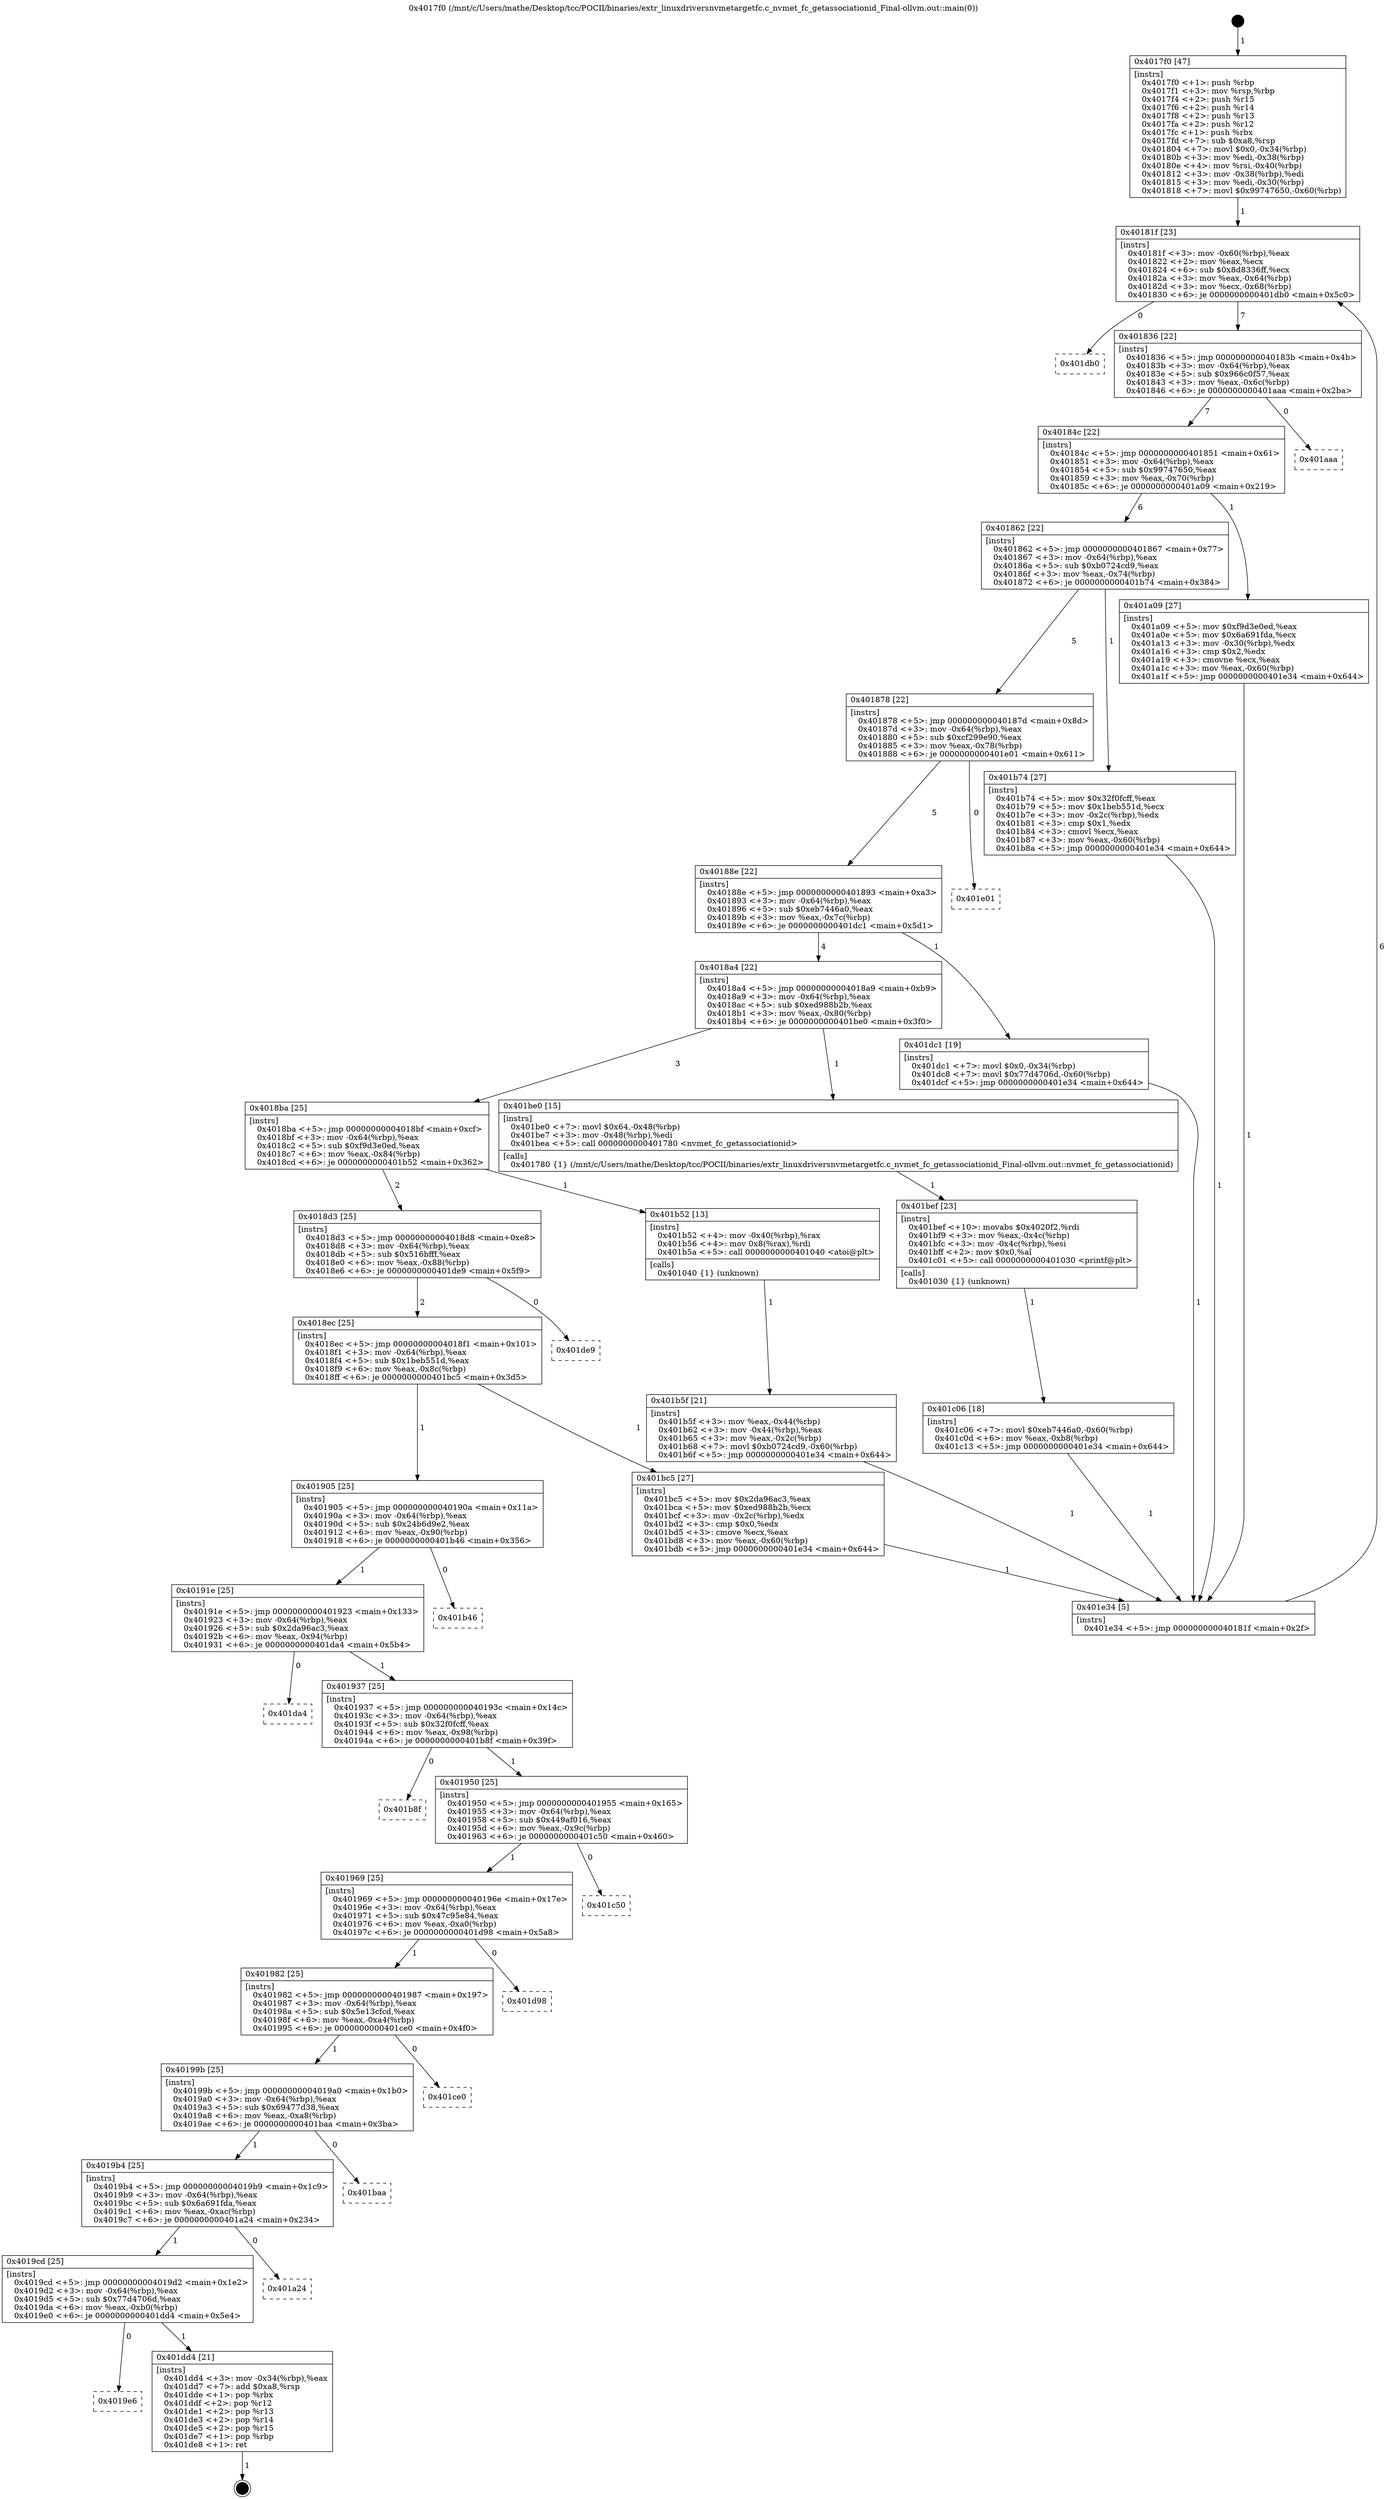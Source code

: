 digraph "0x4017f0" {
  label = "0x4017f0 (/mnt/c/Users/mathe/Desktop/tcc/POCII/binaries/extr_linuxdriversnvmetargetfc.c_nvmet_fc_getassociationid_Final-ollvm.out::main(0))"
  labelloc = "t"
  node[shape=record]

  Entry [label="",width=0.3,height=0.3,shape=circle,fillcolor=black,style=filled]
  "0x40181f" [label="{
     0x40181f [23]\l
     | [instrs]\l
     &nbsp;&nbsp;0x40181f \<+3\>: mov -0x60(%rbp),%eax\l
     &nbsp;&nbsp;0x401822 \<+2\>: mov %eax,%ecx\l
     &nbsp;&nbsp;0x401824 \<+6\>: sub $0x8d8336ff,%ecx\l
     &nbsp;&nbsp;0x40182a \<+3\>: mov %eax,-0x64(%rbp)\l
     &nbsp;&nbsp;0x40182d \<+3\>: mov %ecx,-0x68(%rbp)\l
     &nbsp;&nbsp;0x401830 \<+6\>: je 0000000000401db0 \<main+0x5c0\>\l
  }"]
  "0x401db0" [label="{
     0x401db0\l
  }", style=dashed]
  "0x401836" [label="{
     0x401836 [22]\l
     | [instrs]\l
     &nbsp;&nbsp;0x401836 \<+5\>: jmp 000000000040183b \<main+0x4b\>\l
     &nbsp;&nbsp;0x40183b \<+3\>: mov -0x64(%rbp),%eax\l
     &nbsp;&nbsp;0x40183e \<+5\>: sub $0x966c0f57,%eax\l
     &nbsp;&nbsp;0x401843 \<+3\>: mov %eax,-0x6c(%rbp)\l
     &nbsp;&nbsp;0x401846 \<+6\>: je 0000000000401aaa \<main+0x2ba\>\l
  }"]
  Exit [label="",width=0.3,height=0.3,shape=circle,fillcolor=black,style=filled,peripheries=2]
  "0x401aaa" [label="{
     0x401aaa\l
  }", style=dashed]
  "0x40184c" [label="{
     0x40184c [22]\l
     | [instrs]\l
     &nbsp;&nbsp;0x40184c \<+5\>: jmp 0000000000401851 \<main+0x61\>\l
     &nbsp;&nbsp;0x401851 \<+3\>: mov -0x64(%rbp),%eax\l
     &nbsp;&nbsp;0x401854 \<+5\>: sub $0x99747650,%eax\l
     &nbsp;&nbsp;0x401859 \<+3\>: mov %eax,-0x70(%rbp)\l
     &nbsp;&nbsp;0x40185c \<+6\>: je 0000000000401a09 \<main+0x219\>\l
  }"]
  "0x4019e6" [label="{
     0x4019e6\l
  }", style=dashed]
  "0x401a09" [label="{
     0x401a09 [27]\l
     | [instrs]\l
     &nbsp;&nbsp;0x401a09 \<+5\>: mov $0xf9d3e0ed,%eax\l
     &nbsp;&nbsp;0x401a0e \<+5\>: mov $0x6a691fda,%ecx\l
     &nbsp;&nbsp;0x401a13 \<+3\>: mov -0x30(%rbp),%edx\l
     &nbsp;&nbsp;0x401a16 \<+3\>: cmp $0x2,%edx\l
     &nbsp;&nbsp;0x401a19 \<+3\>: cmovne %ecx,%eax\l
     &nbsp;&nbsp;0x401a1c \<+3\>: mov %eax,-0x60(%rbp)\l
     &nbsp;&nbsp;0x401a1f \<+5\>: jmp 0000000000401e34 \<main+0x644\>\l
  }"]
  "0x401862" [label="{
     0x401862 [22]\l
     | [instrs]\l
     &nbsp;&nbsp;0x401862 \<+5\>: jmp 0000000000401867 \<main+0x77\>\l
     &nbsp;&nbsp;0x401867 \<+3\>: mov -0x64(%rbp),%eax\l
     &nbsp;&nbsp;0x40186a \<+5\>: sub $0xb0724cd9,%eax\l
     &nbsp;&nbsp;0x40186f \<+3\>: mov %eax,-0x74(%rbp)\l
     &nbsp;&nbsp;0x401872 \<+6\>: je 0000000000401b74 \<main+0x384\>\l
  }"]
  "0x401e34" [label="{
     0x401e34 [5]\l
     | [instrs]\l
     &nbsp;&nbsp;0x401e34 \<+5\>: jmp 000000000040181f \<main+0x2f\>\l
  }"]
  "0x4017f0" [label="{
     0x4017f0 [47]\l
     | [instrs]\l
     &nbsp;&nbsp;0x4017f0 \<+1\>: push %rbp\l
     &nbsp;&nbsp;0x4017f1 \<+3\>: mov %rsp,%rbp\l
     &nbsp;&nbsp;0x4017f4 \<+2\>: push %r15\l
     &nbsp;&nbsp;0x4017f6 \<+2\>: push %r14\l
     &nbsp;&nbsp;0x4017f8 \<+2\>: push %r13\l
     &nbsp;&nbsp;0x4017fa \<+2\>: push %r12\l
     &nbsp;&nbsp;0x4017fc \<+1\>: push %rbx\l
     &nbsp;&nbsp;0x4017fd \<+7\>: sub $0xa8,%rsp\l
     &nbsp;&nbsp;0x401804 \<+7\>: movl $0x0,-0x34(%rbp)\l
     &nbsp;&nbsp;0x40180b \<+3\>: mov %edi,-0x38(%rbp)\l
     &nbsp;&nbsp;0x40180e \<+4\>: mov %rsi,-0x40(%rbp)\l
     &nbsp;&nbsp;0x401812 \<+3\>: mov -0x38(%rbp),%edi\l
     &nbsp;&nbsp;0x401815 \<+3\>: mov %edi,-0x30(%rbp)\l
     &nbsp;&nbsp;0x401818 \<+7\>: movl $0x99747650,-0x60(%rbp)\l
  }"]
  "0x401dd4" [label="{
     0x401dd4 [21]\l
     | [instrs]\l
     &nbsp;&nbsp;0x401dd4 \<+3\>: mov -0x34(%rbp),%eax\l
     &nbsp;&nbsp;0x401dd7 \<+7\>: add $0xa8,%rsp\l
     &nbsp;&nbsp;0x401dde \<+1\>: pop %rbx\l
     &nbsp;&nbsp;0x401ddf \<+2\>: pop %r12\l
     &nbsp;&nbsp;0x401de1 \<+2\>: pop %r13\l
     &nbsp;&nbsp;0x401de3 \<+2\>: pop %r14\l
     &nbsp;&nbsp;0x401de5 \<+2\>: pop %r15\l
     &nbsp;&nbsp;0x401de7 \<+1\>: pop %rbp\l
     &nbsp;&nbsp;0x401de8 \<+1\>: ret\l
  }"]
  "0x401b74" [label="{
     0x401b74 [27]\l
     | [instrs]\l
     &nbsp;&nbsp;0x401b74 \<+5\>: mov $0x32f0fcff,%eax\l
     &nbsp;&nbsp;0x401b79 \<+5\>: mov $0x1beb551d,%ecx\l
     &nbsp;&nbsp;0x401b7e \<+3\>: mov -0x2c(%rbp),%edx\l
     &nbsp;&nbsp;0x401b81 \<+3\>: cmp $0x1,%edx\l
     &nbsp;&nbsp;0x401b84 \<+3\>: cmovl %ecx,%eax\l
     &nbsp;&nbsp;0x401b87 \<+3\>: mov %eax,-0x60(%rbp)\l
     &nbsp;&nbsp;0x401b8a \<+5\>: jmp 0000000000401e34 \<main+0x644\>\l
  }"]
  "0x401878" [label="{
     0x401878 [22]\l
     | [instrs]\l
     &nbsp;&nbsp;0x401878 \<+5\>: jmp 000000000040187d \<main+0x8d\>\l
     &nbsp;&nbsp;0x40187d \<+3\>: mov -0x64(%rbp),%eax\l
     &nbsp;&nbsp;0x401880 \<+5\>: sub $0xcf299e90,%eax\l
     &nbsp;&nbsp;0x401885 \<+3\>: mov %eax,-0x78(%rbp)\l
     &nbsp;&nbsp;0x401888 \<+6\>: je 0000000000401e01 \<main+0x611\>\l
  }"]
  "0x4019cd" [label="{
     0x4019cd [25]\l
     | [instrs]\l
     &nbsp;&nbsp;0x4019cd \<+5\>: jmp 00000000004019d2 \<main+0x1e2\>\l
     &nbsp;&nbsp;0x4019d2 \<+3\>: mov -0x64(%rbp),%eax\l
     &nbsp;&nbsp;0x4019d5 \<+5\>: sub $0x77d4706d,%eax\l
     &nbsp;&nbsp;0x4019da \<+6\>: mov %eax,-0xb0(%rbp)\l
     &nbsp;&nbsp;0x4019e0 \<+6\>: je 0000000000401dd4 \<main+0x5e4\>\l
  }"]
  "0x401e01" [label="{
     0x401e01\l
  }", style=dashed]
  "0x40188e" [label="{
     0x40188e [22]\l
     | [instrs]\l
     &nbsp;&nbsp;0x40188e \<+5\>: jmp 0000000000401893 \<main+0xa3\>\l
     &nbsp;&nbsp;0x401893 \<+3\>: mov -0x64(%rbp),%eax\l
     &nbsp;&nbsp;0x401896 \<+5\>: sub $0xeb7446a0,%eax\l
     &nbsp;&nbsp;0x40189b \<+3\>: mov %eax,-0x7c(%rbp)\l
     &nbsp;&nbsp;0x40189e \<+6\>: je 0000000000401dc1 \<main+0x5d1\>\l
  }"]
  "0x401a24" [label="{
     0x401a24\l
  }", style=dashed]
  "0x401dc1" [label="{
     0x401dc1 [19]\l
     | [instrs]\l
     &nbsp;&nbsp;0x401dc1 \<+7\>: movl $0x0,-0x34(%rbp)\l
     &nbsp;&nbsp;0x401dc8 \<+7\>: movl $0x77d4706d,-0x60(%rbp)\l
     &nbsp;&nbsp;0x401dcf \<+5\>: jmp 0000000000401e34 \<main+0x644\>\l
  }"]
  "0x4018a4" [label="{
     0x4018a4 [22]\l
     | [instrs]\l
     &nbsp;&nbsp;0x4018a4 \<+5\>: jmp 00000000004018a9 \<main+0xb9\>\l
     &nbsp;&nbsp;0x4018a9 \<+3\>: mov -0x64(%rbp),%eax\l
     &nbsp;&nbsp;0x4018ac \<+5\>: sub $0xed988b2b,%eax\l
     &nbsp;&nbsp;0x4018b1 \<+3\>: mov %eax,-0x80(%rbp)\l
     &nbsp;&nbsp;0x4018b4 \<+6\>: je 0000000000401be0 \<main+0x3f0\>\l
  }"]
  "0x4019b4" [label="{
     0x4019b4 [25]\l
     | [instrs]\l
     &nbsp;&nbsp;0x4019b4 \<+5\>: jmp 00000000004019b9 \<main+0x1c9\>\l
     &nbsp;&nbsp;0x4019b9 \<+3\>: mov -0x64(%rbp),%eax\l
     &nbsp;&nbsp;0x4019bc \<+5\>: sub $0x6a691fda,%eax\l
     &nbsp;&nbsp;0x4019c1 \<+6\>: mov %eax,-0xac(%rbp)\l
     &nbsp;&nbsp;0x4019c7 \<+6\>: je 0000000000401a24 \<main+0x234\>\l
  }"]
  "0x401be0" [label="{
     0x401be0 [15]\l
     | [instrs]\l
     &nbsp;&nbsp;0x401be0 \<+7\>: movl $0x64,-0x48(%rbp)\l
     &nbsp;&nbsp;0x401be7 \<+3\>: mov -0x48(%rbp),%edi\l
     &nbsp;&nbsp;0x401bea \<+5\>: call 0000000000401780 \<nvmet_fc_getassociationid\>\l
     | [calls]\l
     &nbsp;&nbsp;0x401780 \{1\} (/mnt/c/Users/mathe/Desktop/tcc/POCII/binaries/extr_linuxdriversnvmetargetfc.c_nvmet_fc_getassociationid_Final-ollvm.out::nvmet_fc_getassociationid)\l
  }"]
  "0x4018ba" [label="{
     0x4018ba [25]\l
     | [instrs]\l
     &nbsp;&nbsp;0x4018ba \<+5\>: jmp 00000000004018bf \<main+0xcf\>\l
     &nbsp;&nbsp;0x4018bf \<+3\>: mov -0x64(%rbp),%eax\l
     &nbsp;&nbsp;0x4018c2 \<+5\>: sub $0xf9d3e0ed,%eax\l
     &nbsp;&nbsp;0x4018c7 \<+6\>: mov %eax,-0x84(%rbp)\l
     &nbsp;&nbsp;0x4018cd \<+6\>: je 0000000000401b52 \<main+0x362\>\l
  }"]
  "0x401baa" [label="{
     0x401baa\l
  }", style=dashed]
  "0x401b52" [label="{
     0x401b52 [13]\l
     | [instrs]\l
     &nbsp;&nbsp;0x401b52 \<+4\>: mov -0x40(%rbp),%rax\l
     &nbsp;&nbsp;0x401b56 \<+4\>: mov 0x8(%rax),%rdi\l
     &nbsp;&nbsp;0x401b5a \<+5\>: call 0000000000401040 \<atoi@plt\>\l
     | [calls]\l
     &nbsp;&nbsp;0x401040 \{1\} (unknown)\l
  }"]
  "0x4018d3" [label="{
     0x4018d3 [25]\l
     | [instrs]\l
     &nbsp;&nbsp;0x4018d3 \<+5\>: jmp 00000000004018d8 \<main+0xe8\>\l
     &nbsp;&nbsp;0x4018d8 \<+3\>: mov -0x64(%rbp),%eax\l
     &nbsp;&nbsp;0x4018db \<+5\>: sub $0x516bfff,%eax\l
     &nbsp;&nbsp;0x4018e0 \<+6\>: mov %eax,-0x88(%rbp)\l
     &nbsp;&nbsp;0x4018e6 \<+6\>: je 0000000000401de9 \<main+0x5f9\>\l
  }"]
  "0x401b5f" [label="{
     0x401b5f [21]\l
     | [instrs]\l
     &nbsp;&nbsp;0x401b5f \<+3\>: mov %eax,-0x44(%rbp)\l
     &nbsp;&nbsp;0x401b62 \<+3\>: mov -0x44(%rbp),%eax\l
     &nbsp;&nbsp;0x401b65 \<+3\>: mov %eax,-0x2c(%rbp)\l
     &nbsp;&nbsp;0x401b68 \<+7\>: movl $0xb0724cd9,-0x60(%rbp)\l
     &nbsp;&nbsp;0x401b6f \<+5\>: jmp 0000000000401e34 \<main+0x644\>\l
  }"]
  "0x40199b" [label="{
     0x40199b [25]\l
     | [instrs]\l
     &nbsp;&nbsp;0x40199b \<+5\>: jmp 00000000004019a0 \<main+0x1b0\>\l
     &nbsp;&nbsp;0x4019a0 \<+3\>: mov -0x64(%rbp),%eax\l
     &nbsp;&nbsp;0x4019a3 \<+5\>: sub $0x69477d38,%eax\l
     &nbsp;&nbsp;0x4019a8 \<+6\>: mov %eax,-0xa8(%rbp)\l
     &nbsp;&nbsp;0x4019ae \<+6\>: je 0000000000401baa \<main+0x3ba\>\l
  }"]
  "0x401de9" [label="{
     0x401de9\l
  }", style=dashed]
  "0x4018ec" [label="{
     0x4018ec [25]\l
     | [instrs]\l
     &nbsp;&nbsp;0x4018ec \<+5\>: jmp 00000000004018f1 \<main+0x101\>\l
     &nbsp;&nbsp;0x4018f1 \<+3\>: mov -0x64(%rbp),%eax\l
     &nbsp;&nbsp;0x4018f4 \<+5\>: sub $0x1beb551d,%eax\l
     &nbsp;&nbsp;0x4018f9 \<+6\>: mov %eax,-0x8c(%rbp)\l
     &nbsp;&nbsp;0x4018ff \<+6\>: je 0000000000401bc5 \<main+0x3d5\>\l
  }"]
  "0x401ce0" [label="{
     0x401ce0\l
  }", style=dashed]
  "0x401bc5" [label="{
     0x401bc5 [27]\l
     | [instrs]\l
     &nbsp;&nbsp;0x401bc5 \<+5\>: mov $0x2da96ac3,%eax\l
     &nbsp;&nbsp;0x401bca \<+5\>: mov $0xed988b2b,%ecx\l
     &nbsp;&nbsp;0x401bcf \<+3\>: mov -0x2c(%rbp),%edx\l
     &nbsp;&nbsp;0x401bd2 \<+3\>: cmp $0x0,%edx\l
     &nbsp;&nbsp;0x401bd5 \<+3\>: cmove %ecx,%eax\l
     &nbsp;&nbsp;0x401bd8 \<+3\>: mov %eax,-0x60(%rbp)\l
     &nbsp;&nbsp;0x401bdb \<+5\>: jmp 0000000000401e34 \<main+0x644\>\l
  }"]
  "0x401905" [label="{
     0x401905 [25]\l
     | [instrs]\l
     &nbsp;&nbsp;0x401905 \<+5\>: jmp 000000000040190a \<main+0x11a\>\l
     &nbsp;&nbsp;0x40190a \<+3\>: mov -0x64(%rbp),%eax\l
     &nbsp;&nbsp;0x40190d \<+5\>: sub $0x24b6d9e2,%eax\l
     &nbsp;&nbsp;0x401912 \<+6\>: mov %eax,-0x90(%rbp)\l
     &nbsp;&nbsp;0x401918 \<+6\>: je 0000000000401b46 \<main+0x356\>\l
  }"]
  "0x401bef" [label="{
     0x401bef [23]\l
     | [instrs]\l
     &nbsp;&nbsp;0x401bef \<+10\>: movabs $0x4020f2,%rdi\l
     &nbsp;&nbsp;0x401bf9 \<+3\>: mov %eax,-0x4c(%rbp)\l
     &nbsp;&nbsp;0x401bfc \<+3\>: mov -0x4c(%rbp),%esi\l
     &nbsp;&nbsp;0x401bff \<+2\>: mov $0x0,%al\l
     &nbsp;&nbsp;0x401c01 \<+5\>: call 0000000000401030 \<printf@plt\>\l
     | [calls]\l
     &nbsp;&nbsp;0x401030 \{1\} (unknown)\l
  }"]
  "0x401c06" [label="{
     0x401c06 [18]\l
     | [instrs]\l
     &nbsp;&nbsp;0x401c06 \<+7\>: movl $0xeb7446a0,-0x60(%rbp)\l
     &nbsp;&nbsp;0x401c0d \<+6\>: mov %eax,-0xb8(%rbp)\l
     &nbsp;&nbsp;0x401c13 \<+5\>: jmp 0000000000401e34 \<main+0x644\>\l
  }"]
  "0x401982" [label="{
     0x401982 [25]\l
     | [instrs]\l
     &nbsp;&nbsp;0x401982 \<+5\>: jmp 0000000000401987 \<main+0x197\>\l
     &nbsp;&nbsp;0x401987 \<+3\>: mov -0x64(%rbp),%eax\l
     &nbsp;&nbsp;0x40198a \<+5\>: sub $0x5e13cfcd,%eax\l
     &nbsp;&nbsp;0x40198f \<+6\>: mov %eax,-0xa4(%rbp)\l
     &nbsp;&nbsp;0x401995 \<+6\>: je 0000000000401ce0 \<main+0x4f0\>\l
  }"]
  "0x401b46" [label="{
     0x401b46\l
  }", style=dashed]
  "0x40191e" [label="{
     0x40191e [25]\l
     | [instrs]\l
     &nbsp;&nbsp;0x40191e \<+5\>: jmp 0000000000401923 \<main+0x133\>\l
     &nbsp;&nbsp;0x401923 \<+3\>: mov -0x64(%rbp),%eax\l
     &nbsp;&nbsp;0x401926 \<+5\>: sub $0x2da96ac3,%eax\l
     &nbsp;&nbsp;0x40192b \<+6\>: mov %eax,-0x94(%rbp)\l
     &nbsp;&nbsp;0x401931 \<+6\>: je 0000000000401da4 \<main+0x5b4\>\l
  }"]
  "0x401d98" [label="{
     0x401d98\l
  }", style=dashed]
  "0x401da4" [label="{
     0x401da4\l
  }", style=dashed]
  "0x401937" [label="{
     0x401937 [25]\l
     | [instrs]\l
     &nbsp;&nbsp;0x401937 \<+5\>: jmp 000000000040193c \<main+0x14c\>\l
     &nbsp;&nbsp;0x40193c \<+3\>: mov -0x64(%rbp),%eax\l
     &nbsp;&nbsp;0x40193f \<+5\>: sub $0x32f0fcff,%eax\l
     &nbsp;&nbsp;0x401944 \<+6\>: mov %eax,-0x98(%rbp)\l
     &nbsp;&nbsp;0x40194a \<+6\>: je 0000000000401b8f \<main+0x39f\>\l
  }"]
  "0x401969" [label="{
     0x401969 [25]\l
     | [instrs]\l
     &nbsp;&nbsp;0x401969 \<+5\>: jmp 000000000040196e \<main+0x17e\>\l
     &nbsp;&nbsp;0x40196e \<+3\>: mov -0x64(%rbp),%eax\l
     &nbsp;&nbsp;0x401971 \<+5\>: sub $0x47c95e84,%eax\l
     &nbsp;&nbsp;0x401976 \<+6\>: mov %eax,-0xa0(%rbp)\l
     &nbsp;&nbsp;0x40197c \<+6\>: je 0000000000401d98 \<main+0x5a8\>\l
  }"]
  "0x401b8f" [label="{
     0x401b8f\l
  }", style=dashed]
  "0x401950" [label="{
     0x401950 [25]\l
     | [instrs]\l
     &nbsp;&nbsp;0x401950 \<+5\>: jmp 0000000000401955 \<main+0x165\>\l
     &nbsp;&nbsp;0x401955 \<+3\>: mov -0x64(%rbp),%eax\l
     &nbsp;&nbsp;0x401958 \<+5\>: sub $0x449af016,%eax\l
     &nbsp;&nbsp;0x40195d \<+6\>: mov %eax,-0x9c(%rbp)\l
     &nbsp;&nbsp;0x401963 \<+6\>: je 0000000000401c50 \<main+0x460\>\l
  }"]
  "0x401c50" [label="{
     0x401c50\l
  }", style=dashed]
  Entry -> "0x4017f0" [label=" 1"]
  "0x40181f" -> "0x401db0" [label=" 0"]
  "0x40181f" -> "0x401836" [label=" 7"]
  "0x401dd4" -> Exit [label=" 1"]
  "0x401836" -> "0x401aaa" [label=" 0"]
  "0x401836" -> "0x40184c" [label=" 7"]
  "0x4019cd" -> "0x4019e6" [label=" 0"]
  "0x40184c" -> "0x401a09" [label=" 1"]
  "0x40184c" -> "0x401862" [label=" 6"]
  "0x401a09" -> "0x401e34" [label=" 1"]
  "0x4017f0" -> "0x40181f" [label=" 1"]
  "0x401e34" -> "0x40181f" [label=" 6"]
  "0x4019cd" -> "0x401dd4" [label=" 1"]
  "0x401862" -> "0x401b74" [label=" 1"]
  "0x401862" -> "0x401878" [label=" 5"]
  "0x4019b4" -> "0x4019cd" [label=" 1"]
  "0x401878" -> "0x401e01" [label=" 0"]
  "0x401878" -> "0x40188e" [label=" 5"]
  "0x4019b4" -> "0x401a24" [label=" 0"]
  "0x40188e" -> "0x401dc1" [label=" 1"]
  "0x40188e" -> "0x4018a4" [label=" 4"]
  "0x40199b" -> "0x4019b4" [label=" 1"]
  "0x4018a4" -> "0x401be0" [label=" 1"]
  "0x4018a4" -> "0x4018ba" [label=" 3"]
  "0x40199b" -> "0x401baa" [label=" 0"]
  "0x4018ba" -> "0x401b52" [label=" 1"]
  "0x4018ba" -> "0x4018d3" [label=" 2"]
  "0x401b52" -> "0x401b5f" [label=" 1"]
  "0x401b5f" -> "0x401e34" [label=" 1"]
  "0x401b74" -> "0x401e34" [label=" 1"]
  "0x401982" -> "0x40199b" [label=" 1"]
  "0x4018d3" -> "0x401de9" [label=" 0"]
  "0x4018d3" -> "0x4018ec" [label=" 2"]
  "0x401982" -> "0x401ce0" [label=" 0"]
  "0x4018ec" -> "0x401bc5" [label=" 1"]
  "0x4018ec" -> "0x401905" [label=" 1"]
  "0x401bc5" -> "0x401e34" [label=" 1"]
  "0x401be0" -> "0x401bef" [label=" 1"]
  "0x401bef" -> "0x401c06" [label=" 1"]
  "0x401c06" -> "0x401e34" [label=" 1"]
  "0x401dc1" -> "0x401e34" [label=" 1"]
  "0x401969" -> "0x401982" [label=" 1"]
  "0x401905" -> "0x401b46" [label=" 0"]
  "0x401905" -> "0x40191e" [label=" 1"]
  "0x401969" -> "0x401d98" [label=" 0"]
  "0x40191e" -> "0x401da4" [label=" 0"]
  "0x40191e" -> "0x401937" [label=" 1"]
  "0x401950" -> "0x401969" [label=" 1"]
  "0x401937" -> "0x401b8f" [label=" 0"]
  "0x401937" -> "0x401950" [label=" 1"]
  "0x401950" -> "0x401c50" [label=" 0"]
}
